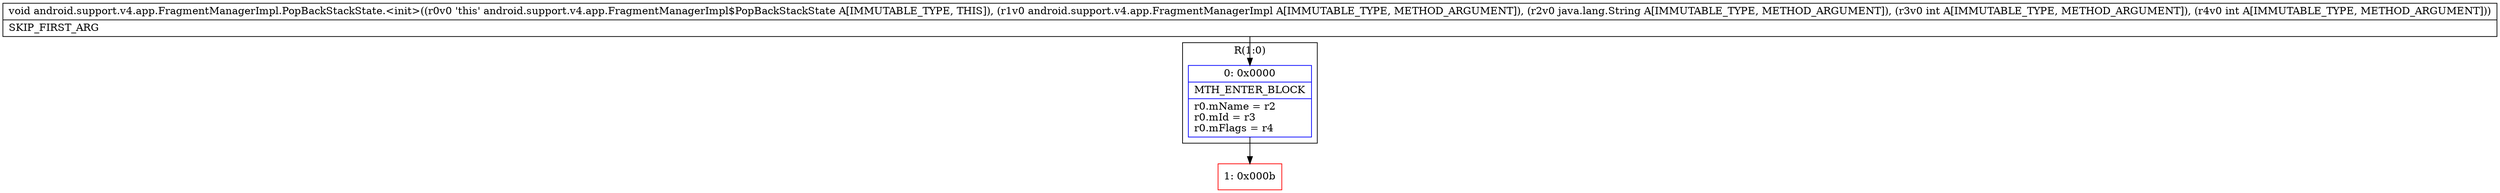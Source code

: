 digraph "CFG forandroid.support.v4.app.FragmentManagerImpl.PopBackStackState.\<init\>(Landroid\/support\/v4\/app\/FragmentManagerImpl;Ljava\/lang\/String;II)V" {
subgraph cluster_Region_877994564 {
label = "R(1:0)";
node [shape=record,color=blue];
Node_0 [shape=record,label="{0\:\ 0x0000|MTH_ENTER_BLOCK\l|r0.mName = r2\lr0.mId = r3\lr0.mFlags = r4\l}"];
}
Node_1 [shape=record,color=red,label="{1\:\ 0x000b}"];
MethodNode[shape=record,label="{void android.support.v4.app.FragmentManagerImpl.PopBackStackState.\<init\>((r0v0 'this' android.support.v4.app.FragmentManagerImpl$PopBackStackState A[IMMUTABLE_TYPE, THIS]), (r1v0 android.support.v4.app.FragmentManagerImpl A[IMMUTABLE_TYPE, METHOD_ARGUMENT]), (r2v0 java.lang.String A[IMMUTABLE_TYPE, METHOD_ARGUMENT]), (r3v0 int A[IMMUTABLE_TYPE, METHOD_ARGUMENT]), (r4v0 int A[IMMUTABLE_TYPE, METHOD_ARGUMENT]))  | SKIP_FIRST_ARG\l}"];
MethodNode -> Node_0;
Node_0 -> Node_1;
}

